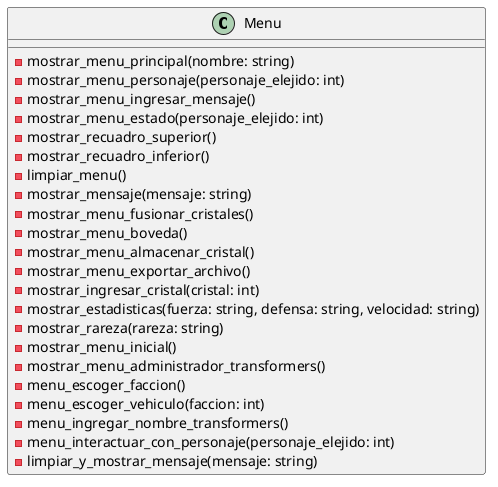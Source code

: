 @startuml
'https://plantuml.com/class-diagram

class Menu {
    - mostrar_menu_principal(nombre: string)
    - mostrar_menu_personaje(personaje_elejido: int)
    - mostrar_menu_ingresar_mensaje()
    - mostrar_menu_estado(personaje_elejido: int)
    - mostrar_recuadro_superior()
    - mostrar_recuadro_inferior()
    - limpiar_menu()
    - mostrar_mensaje(mensaje: string)
    - mostrar_menu_fusionar_cristales()
    - mostrar_menu_boveda()
    - mostrar_menu_almacenar_cristal()
    - mostrar_menu_exportar_archivo()
    - mostrar_ingresar_cristal(cristal: int)
    - mostrar_estadisticas(fuerza: string, defensa: string, velocidad: string)
    - mostrar_rareza(rareza: string)
    - mostrar_menu_inicial()
    - mostrar_menu_administrador_transformers()
    - menu_escoger_faccion()
    - menu_escoger_vehiculo(faccion: int)
    - menu_ingregar_nombre_transformers()
    - menu_interactuar_con_personaje(personaje_elejido: int)
    - limpiar_y_mostrar_mensaje(mensaje: string)
}

@enduml